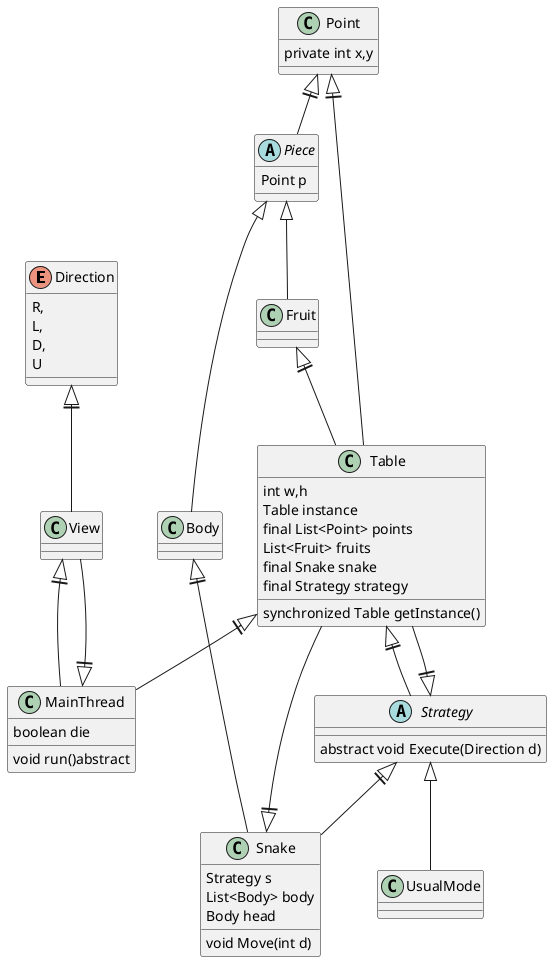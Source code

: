@startuml
'https://plantuml.com/class-diagram

enum Direction{
    R,
    L,
    D,
    U
}

abstract Piece{
    Point p
    'Constructor, Getter and Setter for p
}

class Fruit{

}

class Body{

}

class Point{
    private int x,y
    'Constructor, Getter and Setter for x, y;
}

class Table{
    int w,h
    Table instance
    'Constructor, Getter and Setter for x, y;
    final List<Point> points
    List<Fruit> fruits
    final Snake snake
    final Strategy strategy
    'Constructor
    synchronized Table getInstance()
}

class Snake{
    Strategy s
    List<Body> body
    void Move(int d)
    Body head

}

abstract Strategy{
    abstract void Execute(Direction d)
    'If died set die value true in MainThread
}

class UsualMode{

}

class MainThread{
    boolean die
    void run()abstract
}

Point<||-- Table
Snake<||-- Table
Fruit<||-- Table
Strategy<||--Snake
Point<||--Piece
Body<||--Snake
Table<||--MainThread
Table<||--Strategy
Strategy<||--Table
MainThread<||--View
View<||--MainThread
Direction<||--View
'View means our GUI

Piece<|-- Fruit
Piece<|-- Body
Strategy<|-- UsualMode

@enduml